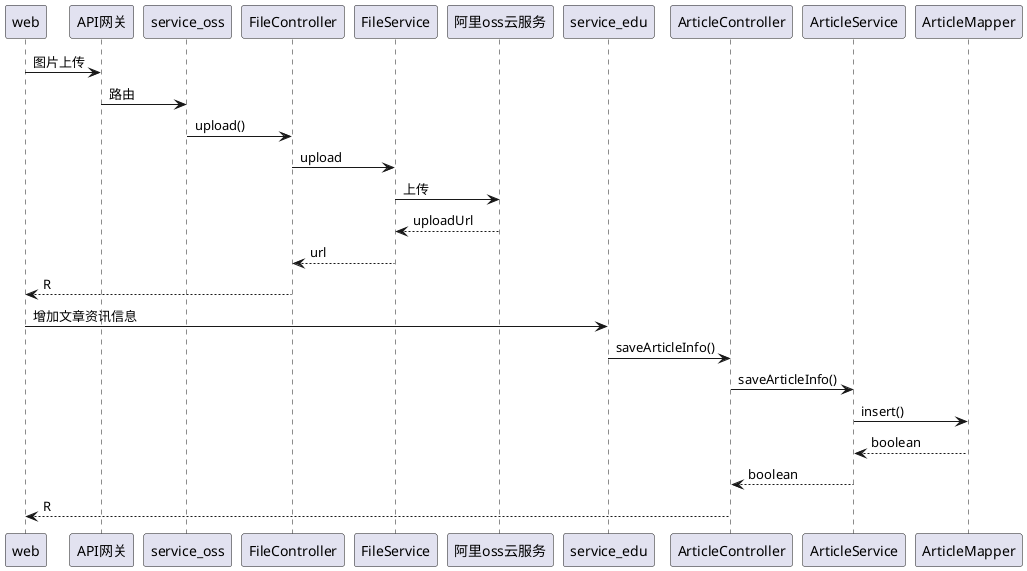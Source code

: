 @startuml
web -> API网关: 图片上传
API网关 -> "service_oss": 路由
"service_oss"->FileController:upload()
FileController->FileService:upload
FileService->阿里oss云服务:上传
阿里oss云服务-->FileService:uploadUrl
FileService-->FileController:url
FileController-->web:R

web->service_edu:增加文章资讯信息
service_edu->ArticleController:saveArticleInfo()
ArticleController->ArticleService:saveArticleInfo()
ArticleService->ArticleMapper:insert()
ArticleMapper-->ArticleService:boolean
ArticleService-->ArticleController:boolean
ArticleController-->web:R
@enduml